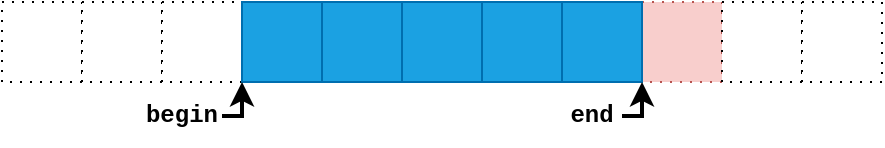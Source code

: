 <mxfile version="20.3.0" type="device"><diagram id="Rxl0bdoWRFKKsVsJD3ad" name="Page-1"><mxGraphModel dx="764" dy="529" grid="1" gridSize="10" guides="1" tooltips="1" connect="1" arrows="1" fold="1" page="1" pageScale="1" pageWidth="850" pageHeight="1100" math="0" shadow="0"><root><mxCell id="0"/><mxCell id="1" parent="0"/><mxCell id="cknXreY4X8YXMRJsbq-d-22" value="" style="group" vertex="1" connectable="0" parent="1"><mxGeometry x="120" y="120" width="120" height="40" as="geometry"/></mxCell><mxCell id="cknXreY4X8YXMRJsbq-d-19" value="" style="rounded=0;whiteSpace=wrap;html=1;dashed=1;dashPattern=1 4;" vertex="1" parent="cknXreY4X8YXMRJsbq-d-22"><mxGeometry width="40" height="40" as="geometry"/></mxCell><mxCell id="cknXreY4X8YXMRJsbq-d-20" value="" style="rounded=0;whiteSpace=wrap;html=1;dashed=1;dashPattern=1 4;" vertex="1" parent="cknXreY4X8YXMRJsbq-d-22"><mxGeometry x="40" width="40" height="40" as="geometry"/></mxCell><mxCell id="cknXreY4X8YXMRJsbq-d-21" value="" style="rounded=0;whiteSpace=wrap;html=1;dashed=1;dashPattern=1 4;" vertex="1" parent="cknXreY4X8YXMRJsbq-d-22"><mxGeometry x="80" width="40" height="40" as="geometry"/></mxCell><mxCell id="cknXreY4X8YXMRJsbq-d-6" value="" style="group" vertex="1" connectable="0" parent="1"><mxGeometry x="240" y="120" width="200" height="50" as="geometry"/></mxCell><mxCell id="cknXreY4X8YXMRJsbq-d-1" value="" style="rounded=0;whiteSpace=wrap;html=1;fillColor=#1ba1e2;fontColor=#ffffff;strokeColor=#006EAF;" vertex="1" parent="cknXreY4X8YXMRJsbq-d-6"><mxGeometry width="40" height="40" as="geometry"/></mxCell><mxCell id="cknXreY4X8YXMRJsbq-d-2" value="" style="rounded=0;whiteSpace=wrap;html=1;fillColor=#1ba1e2;fontColor=#ffffff;strokeColor=#006EAF;" vertex="1" parent="cknXreY4X8YXMRJsbq-d-6"><mxGeometry x="40" width="40" height="40" as="geometry"/></mxCell><mxCell id="cknXreY4X8YXMRJsbq-d-3" value="" style="rounded=0;whiteSpace=wrap;html=1;fillColor=#1ba1e2;fontColor=#ffffff;strokeColor=#006EAF;" vertex="1" parent="cknXreY4X8YXMRJsbq-d-6"><mxGeometry x="80" width="40" height="40" as="geometry"/></mxCell><mxCell id="cknXreY4X8YXMRJsbq-d-4" value="" style="rounded=0;whiteSpace=wrap;html=1;fillColor=#1ba1e2;fontColor=#ffffff;strokeColor=#006EAF;" vertex="1" parent="cknXreY4X8YXMRJsbq-d-6"><mxGeometry x="120" width="40" height="40" as="geometry"/></mxCell><mxCell id="cknXreY4X8YXMRJsbq-d-23" value="" style="group" vertex="1" connectable="0" parent="cknXreY4X8YXMRJsbq-d-6"><mxGeometry x="200" width="120" height="40" as="geometry"/></mxCell><mxCell id="cknXreY4X8YXMRJsbq-d-24" value="" style="rounded=0;whiteSpace=wrap;html=1;dashed=1;dashPattern=1 4;fillColor=#f8cecc;strokeColor=#b85450;" vertex="1" parent="cknXreY4X8YXMRJsbq-d-23"><mxGeometry width="40" height="40" as="geometry"/></mxCell><mxCell id="cknXreY4X8YXMRJsbq-d-25" value="" style="rounded=0;whiteSpace=wrap;html=1;dashed=1;dashPattern=1 4;" vertex="1" parent="cknXreY4X8YXMRJsbq-d-23"><mxGeometry x="40" width="40" height="40" as="geometry"/></mxCell><mxCell id="cknXreY4X8YXMRJsbq-d-26" value="" style="rounded=0;whiteSpace=wrap;html=1;dashed=1;dashPattern=1 4;" vertex="1" parent="cknXreY4X8YXMRJsbq-d-23"><mxGeometry x="80" width="40" height="40" as="geometry"/></mxCell><mxCell id="cknXreY4X8YXMRJsbq-d-5" value="" style="rounded=0;whiteSpace=wrap;html=1;fillColor=#1ba1e2;fontColor=#ffffff;strokeColor=#006EAF;" vertex="1" parent="cknXreY4X8YXMRJsbq-d-6"><mxGeometry x="160" width="40" height="40" as="geometry"/></mxCell><mxCell id="cknXreY4X8YXMRJsbq-d-29" style="edgeStyle=orthogonalEdgeStyle;rounded=0;orthogonalLoop=1;jettySize=auto;html=1;exitX=1;exitY=0.5;exitDx=0;exitDy=0;entryX=0;entryY=1;entryDx=0;entryDy=0;fontFamily=Courier New;strokeWidth=2;" edge="1" parent="1" source="cknXreY4X8YXMRJsbq-d-27" target="cknXreY4X8YXMRJsbq-d-1"><mxGeometry relative="1" as="geometry"/></mxCell><mxCell id="cknXreY4X8YXMRJsbq-d-27" value="begin" style="text;html=1;strokeColor=none;fillColor=none;align=center;verticalAlign=middle;whiteSpace=wrap;rounded=0;dashed=1;dashPattern=1 4;fontFamily=Courier New;fontStyle=1" vertex="1" parent="1"><mxGeometry x="190" y="162" width="40" height="30" as="geometry"/></mxCell><mxCell id="cknXreY4X8YXMRJsbq-d-30" style="edgeStyle=orthogonalEdgeStyle;rounded=0;orthogonalLoop=1;jettySize=auto;html=1;exitX=1;exitY=0.5;exitDx=0;exitDy=0;entryX=1;entryY=1;entryDx=0;entryDy=0;fontFamily=Courier New;strokeWidth=2;" edge="1" parent="1" source="cknXreY4X8YXMRJsbq-d-28" target="cknXreY4X8YXMRJsbq-d-5"><mxGeometry relative="1" as="geometry"/></mxCell><mxCell id="cknXreY4X8YXMRJsbq-d-28" value="end" style="text;html=1;strokeColor=none;fillColor=none;align=center;verticalAlign=middle;whiteSpace=wrap;rounded=0;dashed=1;dashPattern=1 4;fontFamily=Courier New;fontStyle=1" vertex="1" parent="1"><mxGeometry x="400" y="162" width="30" height="30" as="geometry"/></mxCell></root></mxGraphModel></diagram></mxfile>